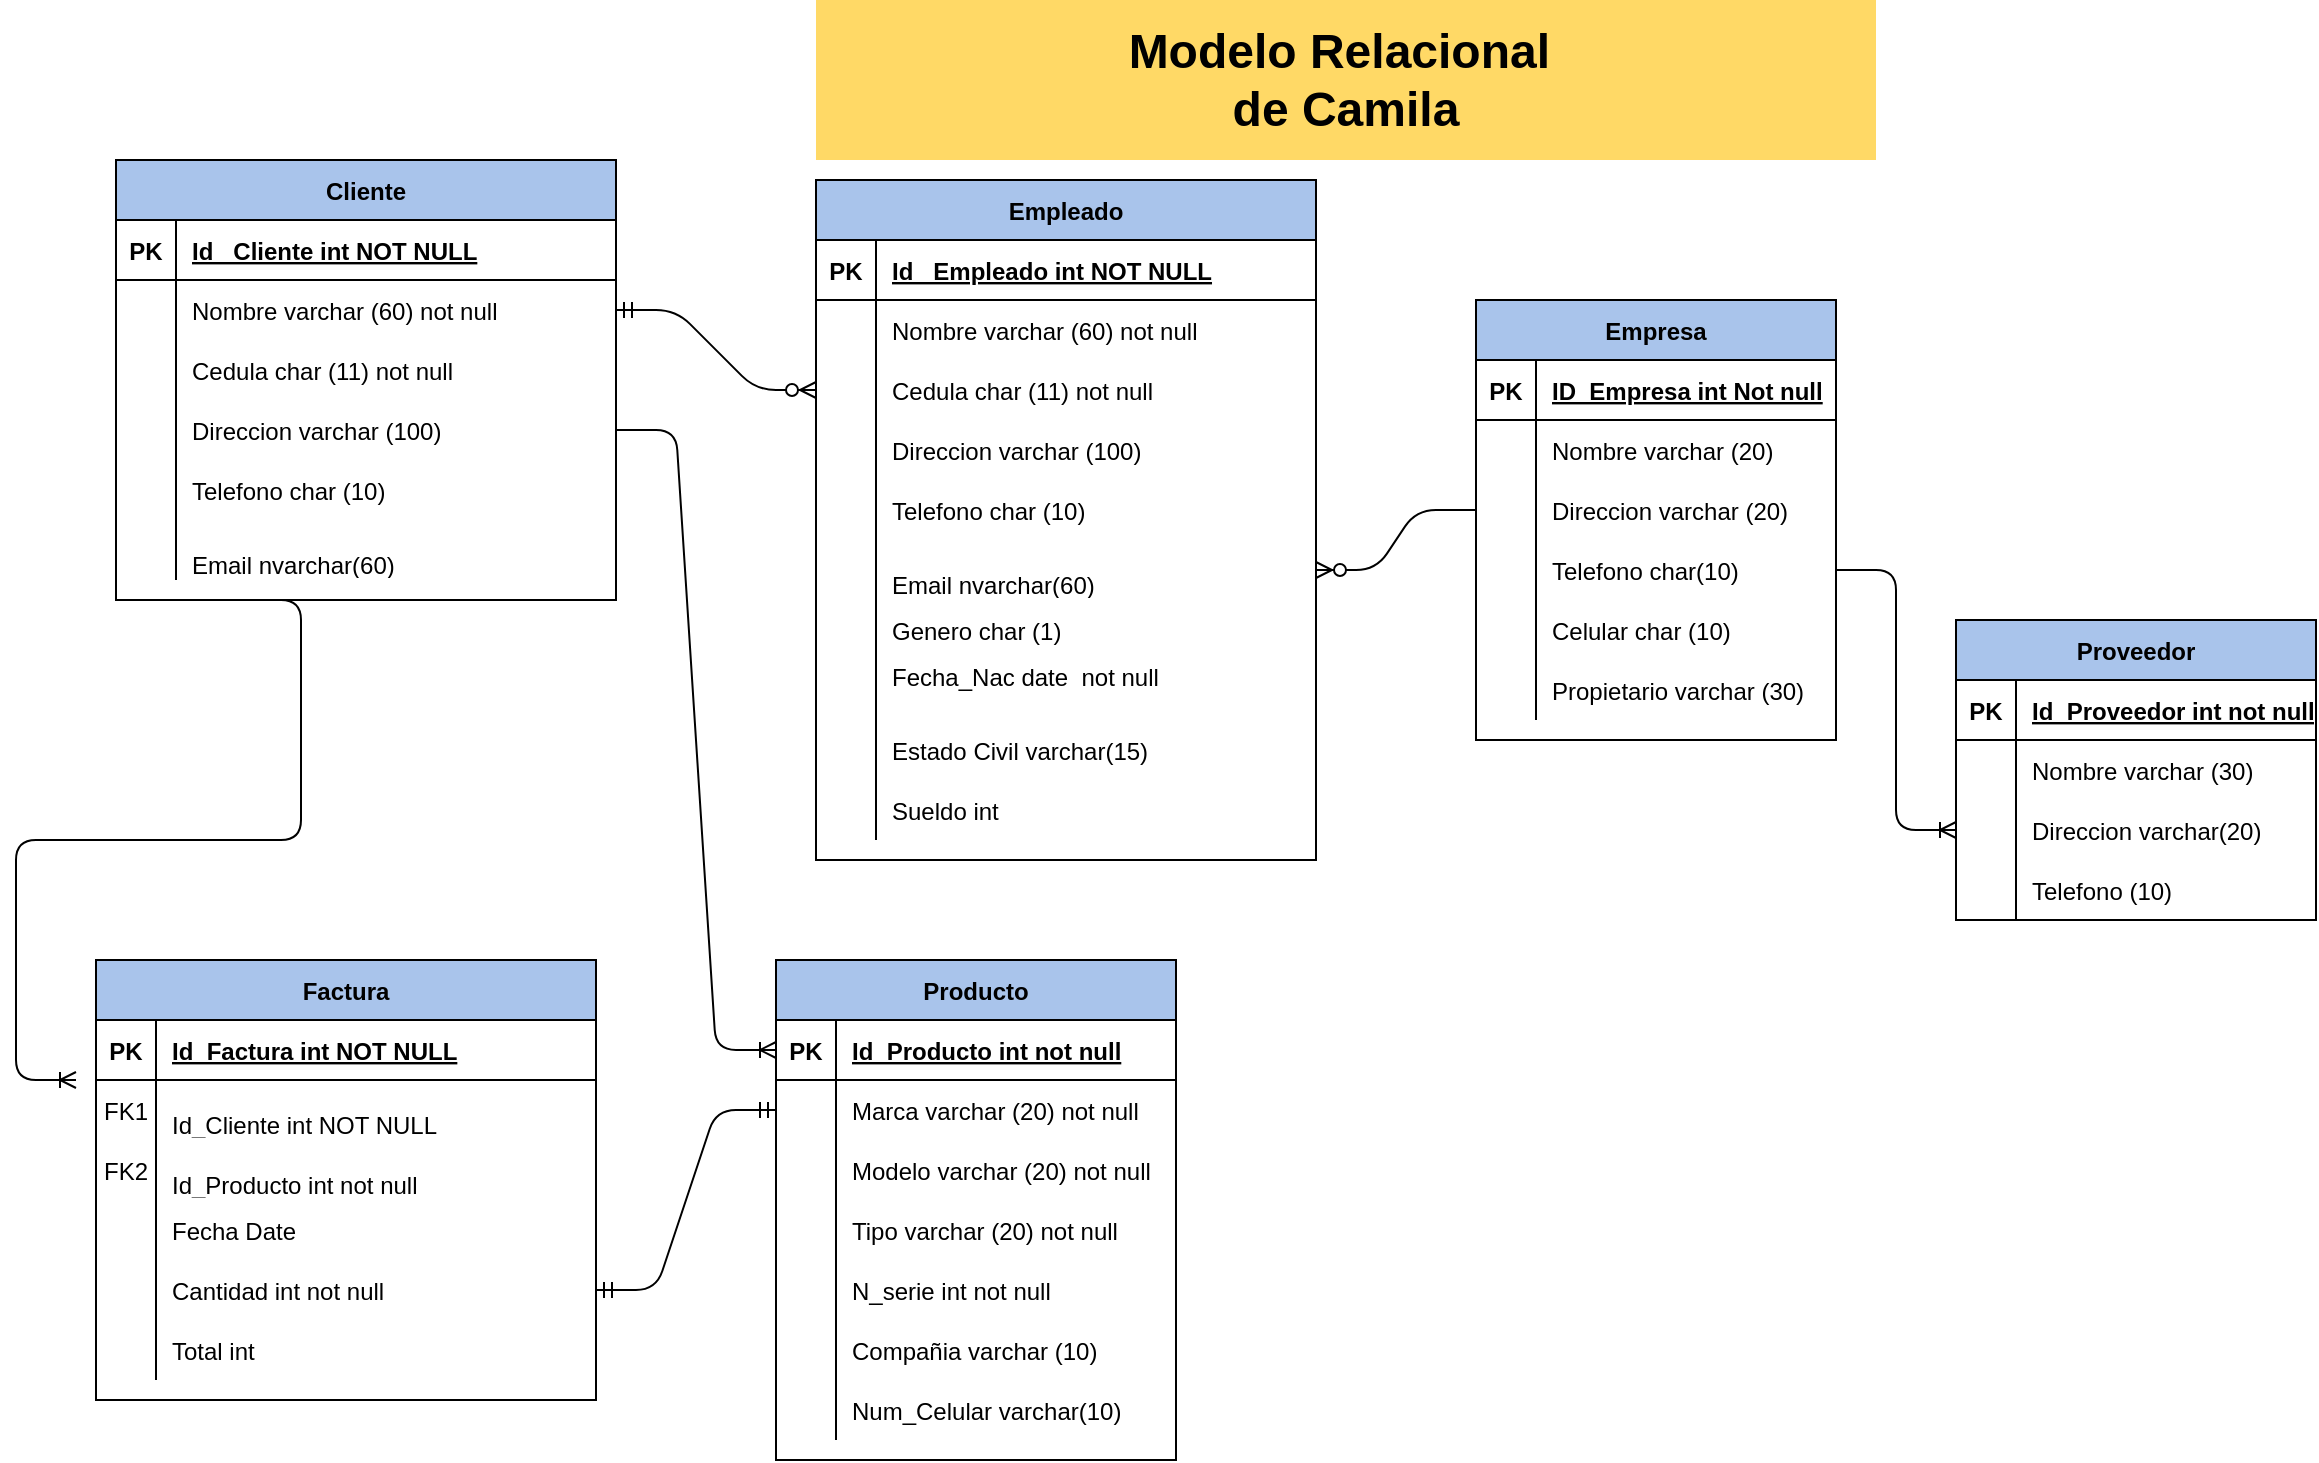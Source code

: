 <mxfile version="13.10.4" type="device"><diagram id="R2lEEEUBdFMjLlhIrx00" name="Page-1"><mxGraphModel dx="1488" dy="989" grid="1" gridSize="10" guides="1" tooltips="1" connect="1" arrows="1" fold="1" page="1" pageScale="1" pageWidth="850" pageHeight="1100" math="0" shadow="0" extFonts="Permanent Marker^https://fonts.googleapis.com/css?family=Permanent+Marker"><root><mxCell id="0"/><mxCell id="1" parent="0"/><mxCell id="C-vyLk0tnHw3VtMMgP7b-2" value="Factura" style="shape=table;startSize=30;container=1;collapsible=1;childLayout=tableLayout;fixedRows=1;rowLines=0;fontStyle=1;align=center;resizeLast=1;fillColor=#A9C4EB;" parent="1" vertex="1"><mxGeometry x="60" y="500" width="250" height="220" as="geometry"/></mxCell><mxCell id="C-vyLk0tnHw3VtMMgP7b-3" value="" style="shape=partialRectangle;collapsible=0;dropTarget=0;pointerEvents=0;fillColor=none;points=[[0,0.5],[1,0.5]];portConstraint=eastwest;top=0;left=0;right=0;bottom=1;" parent="C-vyLk0tnHw3VtMMgP7b-2" vertex="1"><mxGeometry y="30" width="250" height="30" as="geometry"/></mxCell><mxCell id="C-vyLk0tnHw3VtMMgP7b-4" value="PK" style="shape=partialRectangle;overflow=hidden;connectable=0;fillColor=none;top=0;left=0;bottom=0;right=0;fontStyle=1;" parent="C-vyLk0tnHw3VtMMgP7b-3" vertex="1"><mxGeometry width="30" height="30" as="geometry"/></mxCell><mxCell id="C-vyLk0tnHw3VtMMgP7b-5" value="Id_Factura int NOT NULL " style="shape=partialRectangle;overflow=hidden;connectable=0;fillColor=none;top=0;left=0;bottom=0;right=0;align=left;spacingLeft=6;fontStyle=5;" parent="C-vyLk0tnHw3VtMMgP7b-3" vertex="1"><mxGeometry x="30" width="220" height="30" as="geometry"/></mxCell><mxCell id="C-vyLk0tnHw3VtMMgP7b-6" value="" style="shape=partialRectangle;collapsible=0;dropTarget=0;pointerEvents=0;fillColor=none;points=[[0,0.5],[1,0.5]];portConstraint=eastwest;top=0;left=0;right=0;bottom=0;" parent="C-vyLk0tnHw3VtMMgP7b-2" vertex="1"><mxGeometry y="60" width="250" height="30" as="geometry"/></mxCell><mxCell id="C-vyLk0tnHw3VtMMgP7b-7" value="FK1" style="shape=partialRectangle;overflow=hidden;connectable=0;fillColor=none;top=0;left=0;bottom=0;right=0;" parent="C-vyLk0tnHw3VtMMgP7b-6" vertex="1"><mxGeometry width="30" height="30" as="geometry"/></mxCell><mxCell id="C-vyLk0tnHw3VtMMgP7b-8" value="&#10;Id_Cliente int NOT NULL" style="shape=partialRectangle;overflow=hidden;connectable=0;fillColor=none;top=0;left=0;bottom=0;right=0;align=left;spacingLeft=6;" parent="C-vyLk0tnHw3VtMMgP7b-6" vertex="1"><mxGeometry x="30" width="220" height="30" as="geometry"/></mxCell><mxCell id="C-vyLk0tnHw3VtMMgP7b-9" value="" style="shape=partialRectangle;collapsible=0;dropTarget=0;pointerEvents=0;fillColor=none;points=[[0,0.5],[1,0.5]];portConstraint=eastwest;top=0;left=0;right=0;bottom=0;" parent="C-vyLk0tnHw3VtMMgP7b-2" vertex="1"><mxGeometry y="90" width="250" height="30" as="geometry"/></mxCell><mxCell id="C-vyLk0tnHw3VtMMgP7b-10" value="FK2" style="shape=partialRectangle;overflow=hidden;connectable=0;fillColor=none;top=0;left=0;bottom=0;right=0;" parent="C-vyLk0tnHw3VtMMgP7b-9" vertex="1"><mxGeometry width="30" height="30" as="geometry"/></mxCell><mxCell id="C-vyLk0tnHw3VtMMgP7b-11" value="&#10;Id_Producto int not null" style="shape=partialRectangle;overflow=hidden;connectable=0;fillColor=none;top=0;left=0;bottom=0;right=0;align=left;spacingLeft=6;" parent="C-vyLk0tnHw3VtMMgP7b-9" vertex="1"><mxGeometry x="30" width="220" height="30" as="geometry"/></mxCell><mxCell id="nkjFJ3KTk8LQEXaQrfKy-87" value="" style="shape=partialRectangle;collapsible=0;dropTarget=0;pointerEvents=0;fillColor=none;top=0;left=0;bottom=0;right=0;points=[[0,0.5],[1,0.5]];portConstraint=eastwest;" vertex="1" parent="C-vyLk0tnHw3VtMMgP7b-2"><mxGeometry y="120" width="250" height="30" as="geometry"/></mxCell><mxCell id="nkjFJ3KTk8LQEXaQrfKy-88" value="" style="shape=partialRectangle;connectable=0;fillColor=none;top=0;left=0;bottom=0;right=0;editable=1;overflow=hidden;" vertex="1" parent="nkjFJ3KTk8LQEXaQrfKy-87"><mxGeometry width="30" height="30" as="geometry"/></mxCell><mxCell id="nkjFJ3KTk8LQEXaQrfKy-89" value="Fecha Date" style="shape=partialRectangle;connectable=0;fillColor=none;top=0;left=0;bottom=0;right=0;align=left;spacingLeft=6;overflow=hidden;" vertex="1" parent="nkjFJ3KTk8LQEXaQrfKy-87"><mxGeometry x="30" width="220" height="30" as="geometry"/></mxCell><mxCell id="nkjFJ3KTk8LQEXaQrfKy-90" value="" style="shape=partialRectangle;collapsible=0;dropTarget=0;pointerEvents=0;fillColor=none;top=0;left=0;bottom=0;right=0;points=[[0,0.5],[1,0.5]];portConstraint=eastwest;" vertex="1" parent="C-vyLk0tnHw3VtMMgP7b-2"><mxGeometry y="150" width="250" height="30" as="geometry"/></mxCell><mxCell id="nkjFJ3KTk8LQEXaQrfKy-91" value="" style="shape=partialRectangle;connectable=0;fillColor=none;top=0;left=0;bottom=0;right=0;editable=1;overflow=hidden;" vertex="1" parent="nkjFJ3KTk8LQEXaQrfKy-90"><mxGeometry width="30" height="30" as="geometry"/></mxCell><mxCell id="nkjFJ3KTk8LQEXaQrfKy-92" value="Cantidad int not null" style="shape=partialRectangle;connectable=0;fillColor=none;top=0;left=0;bottom=0;right=0;align=left;spacingLeft=6;overflow=hidden;" vertex="1" parent="nkjFJ3KTk8LQEXaQrfKy-90"><mxGeometry x="30" width="220" height="30" as="geometry"/></mxCell><mxCell id="nkjFJ3KTk8LQEXaQrfKy-93" value="" style="shape=partialRectangle;collapsible=0;dropTarget=0;pointerEvents=0;fillColor=none;top=0;left=0;bottom=0;right=0;points=[[0,0.5],[1,0.5]];portConstraint=eastwest;" vertex="1" parent="C-vyLk0tnHw3VtMMgP7b-2"><mxGeometry y="180" width="250" height="30" as="geometry"/></mxCell><mxCell id="nkjFJ3KTk8LQEXaQrfKy-94" value="" style="shape=partialRectangle;connectable=0;fillColor=none;top=0;left=0;bottom=0;right=0;editable=1;overflow=hidden;" vertex="1" parent="nkjFJ3KTk8LQEXaQrfKy-93"><mxGeometry width="30" height="30" as="geometry"/></mxCell><mxCell id="nkjFJ3KTk8LQEXaQrfKy-95" value="Total int" style="shape=partialRectangle;connectable=0;fillColor=none;top=0;left=0;bottom=0;right=0;align=left;spacingLeft=6;overflow=hidden;" vertex="1" parent="nkjFJ3KTk8LQEXaQrfKy-93"><mxGeometry x="30" width="220" height="30" as="geometry"/></mxCell><mxCell id="C-vyLk0tnHw3VtMMgP7b-23" value="Cliente" style="shape=table;startSize=30;container=1;collapsible=1;childLayout=tableLayout;fixedRows=1;rowLines=0;fontStyle=1;align=center;resizeLast=1;fillColor=#A9C4EB;" parent="1" vertex="1"><mxGeometry x="70" y="100" width="250" height="220" as="geometry"><mxRectangle x="120" y="120" width="70" height="30" as="alternateBounds"/></mxGeometry></mxCell><mxCell id="C-vyLk0tnHw3VtMMgP7b-24" value="" style="shape=partialRectangle;collapsible=0;dropTarget=0;pointerEvents=0;fillColor=none;points=[[0,0.5],[1,0.5]];portConstraint=eastwest;top=0;left=0;right=0;bottom=1;" parent="C-vyLk0tnHw3VtMMgP7b-23" vertex="1"><mxGeometry y="30" width="250" height="30" as="geometry"/></mxCell><mxCell id="C-vyLk0tnHw3VtMMgP7b-25" value="PK" style="shape=partialRectangle;overflow=hidden;connectable=0;fillColor=none;top=0;left=0;bottom=0;right=0;fontStyle=1;" parent="C-vyLk0tnHw3VtMMgP7b-24" vertex="1"><mxGeometry width="30" height="30" as="geometry"/></mxCell><mxCell id="C-vyLk0tnHw3VtMMgP7b-26" value="Id_ Cliente int NOT NULL " style="shape=partialRectangle;overflow=hidden;connectable=0;fillColor=none;top=0;left=0;bottom=0;right=0;align=left;spacingLeft=6;fontStyle=5;" parent="C-vyLk0tnHw3VtMMgP7b-24" vertex="1"><mxGeometry x="30" width="220" height="30" as="geometry"/></mxCell><mxCell id="nkjFJ3KTk8LQEXaQrfKy-2" value="" style="shape=partialRectangle;collapsible=0;dropTarget=0;pointerEvents=0;fillColor=none;top=0;left=0;bottom=0;right=0;points=[[0,0.5],[1,0.5]];portConstraint=eastwest;" vertex="1" parent="C-vyLk0tnHw3VtMMgP7b-23"><mxGeometry y="60" width="250" height="30" as="geometry"/></mxCell><mxCell id="nkjFJ3KTk8LQEXaQrfKy-3" value="" style="shape=partialRectangle;connectable=0;fillColor=none;top=0;left=0;bottom=0;right=0;editable=1;overflow=hidden;" vertex="1" parent="nkjFJ3KTk8LQEXaQrfKy-2"><mxGeometry width="30" height="30" as="geometry"/></mxCell><mxCell id="nkjFJ3KTk8LQEXaQrfKy-4" value="Nombre varchar (60) not null" style="shape=partialRectangle;connectable=0;fillColor=none;top=0;left=0;bottom=0;right=0;align=left;spacingLeft=6;overflow=hidden;" vertex="1" parent="nkjFJ3KTk8LQEXaQrfKy-2"><mxGeometry x="30" width="220" height="30" as="geometry"/></mxCell><mxCell id="nkjFJ3KTk8LQEXaQrfKy-5" value="" style="shape=partialRectangle;collapsible=0;dropTarget=0;pointerEvents=0;fillColor=none;top=0;left=0;bottom=0;right=0;points=[[0,0.5],[1,0.5]];portConstraint=eastwest;" vertex="1" parent="C-vyLk0tnHw3VtMMgP7b-23"><mxGeometry y="90" width="250" height="30" as="geometry"/></mxCell><mxCell id="nkjFJ3KTk8LQEXaQrfKy-6" value="" style="shape=partialRectangle;connectable=0;fillColor=none;top=0;left=0;bottom=0;right=0;editable=1;overflow=hidden;" vertex="1" parent="nkjFJ3KTk8LQEXaQrfKy-5"><mxGeometry width="30" height="30" as="geometry"/></mxCell><mxCell id="nkjFJ3KTk8LQEXaQrfKy-7" value="Cedula char (11) not null" style="shape=partialRectangle;connectable=0;fillColor=none;top=0;left=0;bottom=0;right=0;align=left;spacingLeft=6;overflow=hidden;" vertex="1" parent="nkjFJ3KTk8LQEXaQrfKy-5"><mxGeometry x="30" width="220" height="30" as="geometry"/></mxCell><mxCell id="nkjFJ3KTk8LQEXaQrfKy-8" value="" style="shape=partialRectangle;collapsible=0;dropTarget=0;pointerEvents=0;fillColor=none;top=0;left=0;bottom=0;right=0;points=[[0,0.5],[1,0.5]];portConstraint=eastwest;" vertex="1" parent="C-vyLk0tnHw3VtMMgP7b-23"><mxGeometry y="120" width="250" height="30" as="geometry"/></mxCell><mxCell id="nkjFJ3KTk8LQEXaQrfKy-9" value="" style="shape=partialRectangle;connectable=0;fillColor=none;top=0;left=0;bottom=0;right=0;editable=1;overflow=hidden;" vertex="1" parent="nkjFJ3KTk8LQEXaQrfKy-8"><mxGeometry width="30" height="30" as="geometry"/></mxCell><mxCell id="nkjFJ3KTk8LQEXaQrfKy-10" value="Direccion varchar (100)" style="shape=partialRectangle;connectable=0;fillColor=none;top=0;left=0;bottom=0;right=0;align=left;spacingLeft=6;overflow=hidden;" vertex="1" parent="nkjFJ3KTk8LQEXaQrfKy-8"><mxGeometry x="30" width="220" height="30" as="geometry"/></mxCell><mxCell id="nkjFJ3KTk8LQEXaQrfKy-11" value="" style="shape=partialRectangle;collapsible=0;dropTarget=0;pointerEvents=0;fillColor=none;top=0;left=0;bottom=0;right=0;points=[[0,0.5],[1,0.5]];portConstraint=eastwest;" vertex="1" parent="C-vyLk0tnHw3VtMMgP7b-23"><mxGeometry y="150" width="250" height="30" as="geometry"/></mxCell><mxCell id="nkjFJ3KTk8LQEXaQrfKy-12" value="" style="shape=partialRectangle;connectable=0;fillColor=none;top=0;left=0;bottom=0;right=0;editable=1;overflow=hidden;" vertex="1" parent="nkjFJ3KTk8LQEXaQrfKy-11"><mxGeometry width="30" height="30" as="geometry"/></mxCell><mxCell id="nkjFJ3KTk8LQEXaQrfKy-13" value="Telefono char (10)" style="shape=partialRectangle;connectable=0;fillColor=none;top=0;left=0;bottom=0;right=0;align=left;spacingLeft=6;overflow=hidden;" vertex="1" parent="nkjFJ3KTk8LQEXaQrfKy-11"><mxGeometry x="30" width="220" height="30" as="geometry"/></mxCell><mxCell id="C-vyLk0tnHw3VtMMgP7b-27" value="" style="shape=partialRectangle;collapsible=0;dropTarget=0;pointerEvents=0;fillColor=none;points=[[0,0.5],[1,0.5]];portConstraint=eastwest;top=0;left=0;right=0;bottom=0;" parent="C-vyLk0tnHw3VtMMgP7b-23" vertex="1"><mxGeometry y="180" width="250" height="30" as="geometry"/></mxCell><mxCell id="C-vyLk0tnHw3VtMMgP7b-28" value="" style="shape=partialRectangle;overflow=hidden;connectable=0;fillColor=none;top=0;left=0;bottom=0;right=0;" parent="C-vyLk0tnHw3VtMMgP7b-27" vertex="1"><mxGeometry width="30" height="30" as="geometry"/></mxCell><mxCell id="C-vyLk0tnHw3VtMMgP7b-29" value="&#10;Email nvarchar(60)" style="shape=partialRectangle;overflow=hidden;connectable=0;fillColor=none;top=0;left=0;bottom=0;right=0;align=left;spacingLeft=6;" parent="C-vyLk0tnHw3VtMMgP7b-27" vertex="1"><mxGeometry x="30" width="220" height="30" as="geometry"/></mxCell><mxCell id="nkjFJ3KTk8LQEXaQrfKy-14" value="Empleado" style="shape=table;startSize=30;container=1;collapsible=1;childLayout=tableLayout;fixedRows=1;rowLines=0;fontStyle=1;align=center;resizeLast=1;fillColor=#A9C4EB;" vertex="1" parent="1"><mxGeometry x="420" y="110" width="250" height="340" as="geometry"><mxRectangle x="120" y="120" width="70" height="30" as="alternateBounds"/></mxGeometry></mxCell><mxCell id="nkjFJ3KTk8LQEXaQrfKy-15" value="" style="shape=partialRectangle;collapsible=0;dropTarget=0;pointerEvents=0;fillColor=none;points=[[0,0.5],[1,0.5]];portConstraint=eastwest;top=0;left=0;right=0;bottom=1;" vertex="1" parent="nkjFJ3KTk8LQEXaQrfKy-14"><mxGeometry y="30" width="250" height="30" as="geometry"/></mxCell><mxCell id="nkjFJ3KTk8LQEXaQrfKy-16" value="PK" style="shape=partialRectangle;overflow=hidden;connectable=0;fillColor=none;top=0;left=0;bottom=0;right=0;fontStyle=1;" vertex="1" parent="nkjFJ3KTk8LQEXaQrfKy-15"><mxGeometry width="30" height="30" as="geometry"/></mxCell><mxCell id="nkjFJ3KTk8LQEXaQrfKy-17" value="Id_ Empleado int NOT NULL " style="shape=partialRectangle;overflow=hidden;connectable=0;fillColor=none;top=0;left=0;bottom=0;right=0;align=left;spacingLeft=6;fontStyle=5;" vertex="1" parent="nkjFJ3KTk8LQEXaQrfKy-15"><mxGeometry x="30" width="220" height="30" as="geometry"/></mxCell><mxCell id="nkjFJ3KTk8LQEXaQrfKy-18" value="" style="shape=partialRectangle;collapsible=0;dropTarget=0;pointerEvents=0;fillColor=none;top=0;left=0;bottom=0;right=0;points=[[0,0.5],[1,0.5]];portConstraint=eastwest;" vertex="1" parent="nkjFJ3KTk8LQEXaQrfKy-14"><mxGeometry y="60" width="250" height="30" as="geometry"/></mxCell><mxCell id="nkjFJ3KTk8LQEXaQrfKy-19" value="" style="shape=partialRectangle;connectable=0;fillColor=none;top=0;left=0;bottom=0;right=0;editable=1;overflow=hidden;" vertex="1" parent="nkjFJ3KTk8LQEXaQrfKy-18"><mxGeometry width="30" height="30" as="geometry"/></mxCell><mxCell id="nkjFJ3KTk8LQEXaQrfKy-20" value="Nombre varchar (60) not null" style="shape=partialRectangle;connectable=0;fillColor=none;top=0;left=0;bottom=0;right=0;align=left;spacingLeft=6;overflow=hidden;" vertex="1" parent="nkjFJ3KTk8LQEXaQrfKy-18"><mxGeometry x="30" width="220" height="30" as="geometry"/></mxCell><mxCell id="nkjFJ3KTk8LQEXaQrfKy-21" value="" style="shape=partialRectangle;collapsible=0;dropTarget=0;pointerEvents=0;fillColor=none;top=0;left=0;bottom=0;right=0;points=[[0,0.5],[1,0.5]];portConstraint=eastwest;" vertex="1" parent="nkjFJ3KTk8LQEXaQrfKy-14"><mxGeometry y="90" width="250" height="30" as="geometry"/></mxCell><mxCell id="nkjFJ3KTk8LQEXaQrfKy-22" value="" style="shape=partialRectangle;connectable=0;fillColor=none;top=0;left=0;bottom=0;right=0;editable=1;overflow=hidden;" vertex="1" parent="nkjFJ3KTk8LQEXaQrfKy-21"><mxGeometry width="30" height="30" as="geometry"/></mxCell><mxCell id="nkjFJ3KTk8LQEXaQrfKy-23" value="Cedula char (11) not null" style="shape=partialRectangle;connectable=0;fillColor=none;top=0;left=0;bottom=0;right=0;align=left;spacingLeft=6;overflow=hidden;" vertex="1" parent="nkjFJ3KTk8LQEXaQrfKy-21"><mxGeometry x="30" width="220" height="30" as="geometry"/></mxCell><mxCell id="nkjFJ3KTk8LQEXaQrfKy-24" value="" style="shape=partialRectangle;collapsible=0;dropTarget=0;pointerEvents=0;fillColor=none;top=0;left=0;bottom=0;right=0;points=[[0,0.5],[1,0.5]];portConstraint=eastwest;" vertex="1" parent="nkjFJ3KTk8LQEXaQrfKy-14"><mxGeometry y="120" width="250" height="30" as="geometry"/></mxCell><mxCell id="nkjFJ3KTk8LQEXaQrfKy-25" value="" style="shape=partialRectangle;connectable=0;fillColor=none;top=0;left=0;bottom=0;right=0;editable=1;overflow=hidden;" vertex="1" parent="nkjFJ3KTk8LQEXaQrfKy-24"><mxGeometry width="30" height="30" as="geometry"/></mxCell><mxCell id="nkjFJ3KTk8LQEXaQrfKy-26" value="Direccion varchar (100)" style="shape=partialRectangle;connectable=0;fillColor=none;top=0;left=0;bottom=0;right=0;align=left;spacingLeft=6;overflow=hidden;" vertex="1" parent="nkjFJ3KTk8LQEXaQrfKy-24"><mxGeometry x="30" width="220" height="30" as="geometry"/></mxCell><mxCell id="nkjFJ3KTk8LQEXaQrfKy-27" value="" style="shape=partialRectangle;collapsible=0;dropTarget=0;pointerEvents=0;fillColor=none;top=0;left=0;bottom=0;right=0;points=[[0,0.5],[1,0.5]];portConstraint=eastwest;" vertex="1" parent="nkjFJ3KTk8LQEXaQrfKy-14"><mxGeometry y="150" width="250" height="30" as="geometry"/></mxCell><mxCell id="nkjFJ3KTk8LQEXaQrfKy-28" value="" style="shape=partialRectangle;connectable=0;fillColor=none;top=0;left=0;bottom=0;right=0;editable=1;overflow=hidden;" vertex="1" parent="nkjFJ3KTk8LQEXaQrfKy-27"><mxGeometry width="30" height="30" as="geometry"/></mxCell><mxCell id="nkjFJ3KTk8LQEXaQrfKy-29" value="Telefono char (10)" style="shape=partialRectangle;connectable=0;fillColor=none;top=0;left=0;bottom=0;right=0;align=left;spacingLeft=6;overflow=hidden;" vertex="1" parent="nkjFJ3KTk8LQEXaQrfKy-27"><mxGeometry x="30" width="220" height="30" as="geometry"/></mxCell><mxCell id="nkjFJ3KTk8LQEXaQrfKy-30" value="" style="shape=partialRectangle;collapsible=0;dropTarget=0;pointerEvents=0;fillColor=none;points=[[0,0.5],[1,0.5]];portConstraint=eastwest;top=0;left=0;right=0;bottom=0;" vertex="1" parent="nkjFJ3KTk8LQEXaQrfKy-14"><mxGeometry y="180" width="250" height="30" as="geometry"/></mxCell><mxCell id="nkjFJ3KTk8LQEXaQrfKy-31" value="" style="shape=partialRectangle;overflow=hidden;connectable=0;fillColor=none;top=0;left=0;bottom=0;right=0;" vertex="1" parent="nkjFJ3KTk8LQEXaQrfKy-30"><mxGeometry width="30" height="30" as="geometry"/></mxCell><mxCell id="nkjFJ3KTk8LQEXaQrfKy-32" value="&#10;Email nvarchar(60)" style="shape=partialRectangle;overflow=hidden;connectable=0;fillColor=none;top=0;left=0;bottom=0;right=0;align=left;spacingLeft=6;" vertex="1" parent="nkjFJ3KTk8LQEXaQrfKy-30"><mxGeometry x="30" width="220" height="30" as="geometry"/></mxCell><mxCell id="nkjFJ3KTk8LQEXaQrfKy-33" value="" style="shape=partialRectangle;collapsible=0;dropTarget=0;pointerEvents=0;fillColor=none;top=0;left=0;bottom=0;right=0;points=[[0,0.5],[1,0.5]];portConstraint=eastwest;" vertex="1" parent="nkjFJ3KTk8LQEXaQrfKy-14"><mxGeometry y="210" width="250" height="30" as="geometry"/></mxCell><mxCell id="nkjFJ3KTk8LQEXaQrfKy-34" value="" style="shape=partialRectangle;connectable=0;fillColor=none;top=0;left=0;bottom=0;right=0;editable=1;overflow=hidden;" vertex="1" parent="nkjFJ3KTk8LQEXaQrfKy-33"><mxGeometry width="30" height="30" as="geometry"/></mxCell><mxCell id="nkjFJ3KTk8LQEXaQrfKy-35" value="Genero char (1)" style="shape=partialRectangle;connectable=0;fillColor=none;top=0;left=0;bottom=0;right=0;align=left;spacingLeft=6;overflow=hidden;" vertex="1" parent="nkjFJ3KTk8LQEXaQrfKy-33"><mxGeometry x="30" width="220" height="30" as="geometry"/></mxCell><mxCell id="nkjFJ3KTk8LQEXaQrfKy-36" value="" style="shape=partialRectangle;collapsible=0;dropTarget=0;pointerEvents=0;fillColor=none;top=0;left=0;bottom=0;right=0;points=[[0,0.5],[1,0.5]];portConstraint=eastwest;" vertex="1" parent="nkjFJ3KTk8LQEXaQrfKy-14"><mxGeometry y="240" width="250" height="30" as="geometry"/></mxCell><mxCell id="nkjFJ3KTk8LQEXaQrfKy-37" value="" style="shape=partialRectangle;connectable=0;fillColor=none;top=0;left=0;bottom=0;right=0;editable=1;overflow=hidden;" vertex="1" parent="nkjFJ3KTk8LQEXaQrfKy-36"><mxGeometry width="30" height="30" as="geometry"/></mxCell><mxCell id="nkjFJ3KTk8LQEXaQrfKy-38" value="Fecha_Nac date  not null&#10;" style="shape=partialRectangle;connectable=0;fillColor=none;top=0;left=0;bottom=0;right=0;align=left;spacingLeft=6;overflow=hidden;" vertex="1" parent="nkjFJ3KTk8LQEXaQrfKy-36"><mxGeometry x="30" width="220" height="30" as="geometry"/></mxCell><mxCell id="nkjFJ3KTk8LQEXaQrfKy-39" value="" style="shape=partialRectangle;collapsible=0;dropTarget=0;pointerEvents=0;fillColor=none;top=0;left=0;bottom=0;right=0;points=[[0,0.5],[1,0.5]];portConstraint=eastwest;" vertex="1" parent="nkjFJ3KTk8LQEXaQrfKy-14"><mxGeometry y="270" width="250" height="30" as="geometry"/></mxCell><mxCell id="nkjFJ3KTk8LQEXaQrfKy-40" value="" style="shape=partialRectangle;connectable=0;fillColor=none;top=0;left=0;bottom=0;right=0;editable=1;overflow=hidden;" vertex="1" parent="nkjFJ3KTk8LQEXaQrfKy-39"><mxGeometry width="30" height="30" as="geometry"/></mxCell><mxCell id="nkjFJ3KTk8LQEXaQrfKy-41" value="Estado Civil varchar(15)" style="shape=partialRectangle;connectable=0;fillColor=none;top=0;left=0;bottom=0;right=0;align=left;spacingLeft=6;overflow=hidden;" vertex="1" parent="nkjFJ3KTk8LQEXaQrfKy-39"><mxGeometry x="30" width="220" height="30" as="geometry"/></mxCell><mxCell id="nkjFJ3KTk8LQEXaQrfKy-42" value="" style="shape=partialRectangle;collapsible=0;dropTarget=0;pointerEvents=0;fillColor=none;top=0;left=0;bottom=0;right=0;points=[[0,0.5],[1,0.5]];portConstraint=eastwest;" vertex="1" parent="nkjFJ3KTk8LQEXaQrfKy-14"><mxGeometry y="300" width="250" height="30" as="geometry"/></mxCell><mxCell id="nkjFJ3KTk8LQEXaQrfKy-43" value="" style="shape=partialRectangle;connectable=0;fillColor=none;top=0;left=0;bottom=0;right=0;editable=1;overflow=hidden;" vertex="1" parent="nkjFJ3KTk8LQEXaQrfKy-42"><mxGeometry width="30" height="30" as="geometry"/></mxCell><mxCell id="nkjFJ3KTk8LQEXaQrfKy-44" value="Sueldo int" style="shape=partialRectangle;connectable=0;fillColor=none;top=0;left=0;bottom=0;right=0;align=left;spacingLeft=6;overflow=hidden;" vertex="1" parent="nkjFJ3KTk8LQEXaQrfKy-42"><mxGeometry x="30" width="220" height="30" as="geometry"/></mxCell><mxCell id="nkjFJ3KTk8LQEXaQrfKy-48" value="Empresa" style="shape=table;startSize=30;container=1;collapsible=1;childLayout=tableLayout;fixedRows=1;rowLines=0;fontStyle=1;align=center;resizeLast=1;fillColor=#A9C4EB;" vertex="1" parent="1"><mxGeometry x="750" y="170" width="180" height="220" as="geometry"/></mxCell><mxCell id="nkjFJ3KTk8LQEXaQrfKy-49" value="" style="shape=partialRectangle;collapsible=0;dropTarget=0;pointerEvents=0;fillColor=none;top=0;left=0;bottom=1;right=0;points=[[0,0.5],[1,0.5]];portConstraint=eastwest;" vertex="1" parent="nkjFJ3KTk8LQEXaQrfKy-48"><mxGeometry y="30" width="180" height="30" as="geometry"/></mxCell><mxCell id="nkjFJ3KTk8LQEXaQrfKy-50" value="PK" style="shape=partialRectangle;connectable=0;fillColor=none;top=0;left=0;bottom=0;right=0;fontStyle=1;overflow=hidden;" vertex="1" parent="nkjFJ3KTk8LQEXaQrfKy-49"><mxGeometry width="30" height="30" as="geometry"/></mxCell><mxCell id="nkjFJ3KTk8LQEXaQrfKy-51" value="ID_Empresa int Not null" style="shape=partialRectangle;connectable=0;fillColor=none;top=0;left=0;bottom=0;right=0;align=left;spacingLeft=6;fontStyle=5;overflow=hidden;" vertex="1" parent="nkjFJ3KTk8LQEXaQrfKy-49"><mxGeometry x="30" width="150" height="30" as="geometry"/></mxCell><mxCell id="nkjFJ3KTk8LQEXaQrfKy-52" value="" style="shape=partialRectangle;collapsible=0;dropTarget=0;pointerEvents=0;fillColor=none;top=0;left=0;bottom=0;right=0;points=[[0,0.5],[1,0.5]];portConstraint=eastwest;" vertex="1" parent="nkjFJ3KTk8LQEXaQrfKy-48"><mxGeometry y="60" width="180" height="30" as="geometry"/></mxCell><mxCell id="nkjFJ3KTk8LQEXaQrfKy-53" value="" style="shape=partialRectangle;connectable=0;fillColor=none;top=0;left=0;bottom=0;right=0;editable=1;overflow=hidden;" vertex="1" parent="nkjFJ3KTk8LQEXaQrfKy-52"><mxGeometry width="30" height="30" as="geometry"/></mxCell><mxCell id="nkjFJ3KTk8LQEXaQrfKy-54" value="Nombre varchar (20)" style="shape=partialRectangle;connectable=0;fillColor=none;top=0;left=0;bottom=0;right=0;align=left;spacingLeft=6;overflow=hidden;" vertex="1" parent="nkjFJ3KTk8LQEXaQrfKy-52"><mxGeometry x="30" width="150" height="30" as="geometry"/></mxCell><mxCell id="nkjFJ3KTk8LQEXaQrfKy-55" value="" style="shape=partialRectangle;collapsible=0;dropTarget=0;pointerEvents=0;fillColor=none;top=0;left=0;bottom=0;right=0;points=[[0,0.5],[1,0.5]];portConstraint=eastwest;" vertex="1" parent="nkjFJ3KTk8LQEXaQrfKy-48"><mxGeometry y="90" width="180" height="30" as="geometry"/></mxCell><mxCell id="nkjFJ3KTk8LQEXaQrfKy-56" value="" style="shape=partialRectangle;connectable=0;fillColor=none;top=0;left=0;bottom=0;right=0;editable=1;overflow=hidden;" vertex="1" parent="nkjFJ3KTk8LQEXaQrfKy-55"><mxGeometry width="30" height="30" as="geometry"/></mxCell><mxCell id="nkjFJ3KTk8LQEXaQrfKy-57" value="Direccion varchar (20)" style="shape=partialRectangle;connectable=0;fillColor=none;top=0;left=0;bottom=0;right=0;align=left;spacingLeft=6;overflow=hidden;" vertex="1" parent="nkjFJ3KTk8LQEXaQrfKy-55"><mxGeometry x="30" width="150" height="30" as="geometry"/></mxCell><mxCell id="nkjFJ3KTk8LQEXaQrfKy-58" value="" style="shape=partialRectangle;collapsible=0;dropTarget=0;pointerEvents=0;fillColor=none;top=0;left=0;bottom=0;right=0;points=[[0,0.5],[1,0.5]];portConstraint=eastwest;" vertex="1" parent="nkjFJ3KTk8LQEXaQrfKy-48"><mxGeometry y="120" width="180" height="30" as="geometry"/></mxCell><mxCell id="nkjFJ3KTk8LQEXaQrfKy-59" value="" style="shape=partialRectangle;connectable=0;fillColor=none;top=0;left=0;bottom=0;right=0;editable=1;overflow=hidden;" vertex="1" parent="nkjFJ3KTk8LQEXaQrfKy-58"><mxGeometry width="30" height="30" as="geometry"/></mxCell><mxCell id="nkjFJ3KTk8LQEXaQrfKy-60" value="Telefono char(10)" style="shape=partialRectangle;connectable=0;fillColor=none;top=0;left=0;bottom=0;right=0;align=left;spacingLeft=6;overflow=hidden;" vertex="1" parent="nkjFJ3KTk8LQEXaQrfKy-58"><mxGeometry x="30" width="150" height="30" as="geometry"/></mxCell><mxCell id="nkjFJ3KTk8LQEXaQrfKy-61" value="" style="shape=partialRectangle;collapsible=0;dropTarget=0;pointerEvents=0;fillColor=none;top=0;left=0;bottom=0;right=0;points=[[0,0.5],[1,0.5]];portConstraint=eastwest;" vertex="1" parent="nkjFJ3KTk8LQEXaQrfKy-48"><mxGeometry y="150" width="180" height="30" as="geometry"/></mxCell><mxCell id="nkjFJ3KTk8LQEXaQrfKy-62" value="" style="shape=partialRectangle;connectable=0;fillColor=none;top=0;left=0;bottom=0;right=0;editable=1;overflow=hidden;" vertex="1" parent="nkjFJ3KTk8LQEXaQrfKy-61"><mxGeometry width="30" height="30" as="geometry"/></mxCell><mxCell id="nkjFJ3KTk8LQEXaQrfKy-63" value="Celular char (10)" style="shape=partialRectangle;connectable=0;fillColor=none;top=0;left=0;bottom=0;right=0;align=left;spacingLeft=6;overflow=hidden;" vertex="1" parent="nkjFJ3KTk8LQEXaQrfKy-61"><mxGeometry x="30" width="150" height="30" as="geometry"/></mxCell><mxCell id="nkjFJ3KTk8LQEXaQrfKy-64" value="" style="shape=partialRectangle;collapsible=0;dropTarget=0;pointerEvents=0;fillColor=none;top=0;left=0;bottom=0;right=0;points=[[0,0.5],[1,0.5]];portConstraint=eastwest;" vertex="1" parent="nkjFJ3KTk8LQEXaQrfKy-48"><mxGeometry y="180" width="180" height="30" as="geometry"/></mxCell><mxCell id="nkjFJ3KTk8LQEXaQrfKy-65" value="" style="shape=partialRectangle;connectable=0;fillColor=none;top=0;left=0;bottom=0;right=0;editable=1;overflow=hidden;" vertex="1" parent="nkjFJ3KTk8LQEXaQrfKy-64"><mxGeometry width="30" height="30" as="geometry"/></mxCell><mxCell id="nkjFJ3KTk8LQEXaQrfKy-66" value="Propietario varchar (30)" style="shape=partialRectangle;connectable=0;fillColor=none;top=0;left=0;bottom=0;right=0;align=left;spacingLeft=6;overflow=hidden;" vertex="1" parent="nkjFJ3KTk8LQEXaQrfKy-64"><mxGeometry x="30" width="150" height="30" as="geometry"/></mxCell><mxCell id="nkjFJ3KTk8LQEXaQrfKy-68" value="Proveedor" style="shape=table;startSize=30;container=1;collapsible=1;childLayout=tableLayout;fixedRows=1;rowLines=0;fontStyle=1;align=center;resizeLast=1;fillColor=#A9C4EB;" vertex="1" parent="1"><mxGeometry x="990" y="330" width="180" height="150" as="geometry"/></mxCell><mxCell id="nkjFJ3KTk8LQEXaQrfKy-69" value="" style="shape=partialRectangle;collapsible=0;dropTarget=0;pointerEvents=0;fillColor=none;top=0;left=0;bottom=1;right=0;points=[[0,0.5],[1,0.5]];portConstraint=eastwest;" vertex="1" parent="nkjFJ3KTk8LQEXaQrfKy-68"><mxGeometry y="30" width="180" height="30" as="geometry"/></mxCell><mxCell id="nkjFJ3KTk8LQEXaQrfKy-70" value="PK" style="shape=partialRectangle;connectable=0;fillColor=none;top=0;left=0;bottom=0;right=0;fontStyle=1;overflow=hidden;" vertex="1" parent="nkjFJ3KTk8LQEXaQrfKy-69"><mxGeometry width="30" height="30" as="geometry"/></mxCell><mxCell id="nkjFJ3KTk8LQEXaQrfKy-71" value="Id_Proveedor int not null" style="shape=partialRectangle;connectable=0;fillColor=none;top=0;left=0;bottom=0;right=0;align=left;spacingLeft=6;fontStyle=5;overflow=hidden;" vertex="1" parent="nkjFJ3KTk8LQEXaQrfKy-69"><mxGeometry x="30" width="150" height="30" as="geometry"/></mxCell><mxCell id="nkjFJ3KTk8LQEXaQrfKy-72" value="" style="shape=partialRectangle;collapsible=0;dropTarget=0;pointerEvents=0;fillColor=none;top=0;left=0;bottom=0;right=0;points=[[0,0.5],[1,0.5]];portConstraint=eastwest;" vertex="1" parent="nkjFJ3KTk8LQEXaQrfKy-68"><mxGeometry y="60" width="180" height="30" as="geometry"/></mxCell><mxCell id="nkjFJ3KTk8LQEXaQrfKy-73" value="" style="shape=partialRectangle;connectable=0;fillColor=none;top=0;left=0;bottom=0;right=0;editable=1;overflow=hidden;" vertex="1" parent="nkjFJ3KTk8LQEXaQrfKy-72"><mxGeometry width="30" height="30" as="geometry"/></mxCell><mxCell id="nkjFJ3KTk8LQEXaQrfKy-74" value="Nombre varchar (30)" style="shape=partialRectangle;connectable=0;fillColor=none;top=0;left=0;bottom=0;right=0;align=left;spacingLeft=6;overflow=hidden;" vertex="1" parent="nkjFJ3KTk8LQEXaQrfKy-72"><mxGeometry x="30" width="150" height="30" as="geometry"/></mxCell><mxCell id="nkjFJ3KTk8LQEXaQrfKy-75" value="" style="shape=partialRectangle;collapsible=0;dropTarget=0;pointerEvents=0;fillColor=none;top=0;left=0;bottom=0;right=0;points=[[0,0.5],[1,0.5]];portConstraint=eastwest;" vertex="1" parent="nkjFJ3KTk8LQEXaQrfKy-68"><mxGeometry y="90" width="180" height="30" as="geometry"/></mxCell><mxCell id="nkjFJ3KTk8LQEXaQrfKy-76" value="" style="shape=partialRectangle;connectable=0;fillColor=none;top=0;left=0;bottom=0;right=0;editable=1;overflow=hidden;" vertex="1" parent="nkjFJ3KTk8LQEXaQrfKy-75"><mxGeometry width="30" height="30" as="geometry"/></mxCell><mxCell id="nkjFJ3KTk8LQEXaQrfKy-77" value="Direccion varchar(20)" style="shape=partialRectangle;connectable=0;fillColor=none;top=0;left=0;bottom=0;right=0;align=left;spacingLeft=6;overflow=hidden;" vertex="1" parent="nkjFJ3KTk8LQEXaQrfKy-75"><mxGeometry x="30" width="150" height="30" as="geometry"/></mxCell><mxCell id="nkjFJ3KTk8LQEXaQrfKy-78" value="" style="shape=partialRectangle;collapsible=0;dropTarget=0;pointerEvents=0;fillColor=none;top=0;left=0;bottom=0;right=0;points=[[0,0.5],[1,0.5]];portConstraint=eastwest;" vertex="1" parent="nkjFJ3KTk8LQEXaQrfKy-68"><mxGeometry y="120" width="180" height="30" as="geometry"/></mxCell><mxCell id="nkjFJ3KTk8LQEXaQrfKy-79" value="" style="shape=partialRectangle;connectable=0;fillColor=none;top=0;left=0;bottom=0;right=0;editable=1;overflow=hidden;" vertex="1" parent="nkjFJ3KTk8LQEXaQrfKy-78"><mxGeometry width="30" height="30" as="geometry"/></mxCell><mxCell id="nkjFJ3KTk8LQEXaQrfKy-80" value="Telefono (10)" style="shape=partialRectangle;connectable=0;fillColor=none;top=0;left=0;bottom=0;right=0;align=left;spacingLeft=6;overflow=hidden;" vertex="1" parent="nkjFJ3KTk8LQEXaQrfKy-78"><mxGeometry x="30" width="150" height="30" as="geometry"/></mxCell><mxCell id="nkjFJ3KTk8LQEXaQrfKy-84" value="" style="edgeStyle=entityRelationEdgeStyle;fontSize=12;html=1;endArrow=ERoneToMany;exitX=1;exitY=0.5;exitDx=0;exitDy=0;entryX=0;entryY=0.5;entryDx=0;entryDy=0;" edge="1" parent="1" source="nkjFJ3KTk8LQEXaQrfKy-58" target="nkjFJ3KTk8LQEXaQrfKy-75"><mxGeometry width="100" height="100" relative="1" as="geometry"><mxPoint x="370" y="670" as="sourcePoint"/><mxPoint x="620" y="700" as="targetPoint"/></mxGeometry></mxCell><mxCell id="nkjFJ3KTk8LQEXaQrfKy-86" value="" style="edgeStyle=entityRelationEdgeStyle;fontSize=12;html=1;endArrow=ERzeroToMany;endFill=1;entryX=1;entryY=0.5;entryDx=0;entryDy=0;exitX=0;exitY=0.5;exitDx=0;exitDy=0;" edge="1" parent="1" source="nkjFJ3KTk8LQEXaQrfKy-55" target="nkjFJ3KTk8LQEXaQrfKy-30"><mxGeometry width="100" height="100" relative="1" as="geometry"><mxPoint x="310" y="540" as="sourcePoint"/><mxPoint x="200" y="510" as="targetPoint"/></mxGeometry></mxCell><mxCell id="nkjFJ3KTk8LQEXaQrfKy-96" value="" style="edgeStyle=entityRelationEdgeStyle;fontSize=12;html=1;endArrow=ERzeroToMany;startArrow=ERmandOne;exitX=1;exitY=0.5;exitDx=0;exitDy=0;entryX=0;entryY=0.5;entryDx=0;entryDy=0;" edge="1" parent="1" source="nkjFJ3KTk8LQEXaQrfKy-2" target="nkjFJ3KTk8LQEXaQrfKy-21"><mxGeometry width="100" height="100" relative="1" as="geometry"><mxPoint x="370" y="460" as="sourcePoint"/><mxPoint x="350" y="360" as="targetPoint"/></mxGeometry></mxCell><mxCell id="nkjFJ3KTk8LQEXaQrfKy-97" value="Producto" style="shape=table;startSize=30;container=1;collapsible=1;childLayout=tableLayout;fixedRows=1;rowLines=0;fontStyle=1;align=center;resizeLast=1;fillColor=#A9C4EB;" vertex="1" parent="1"><mxGeometry x="400" y="500" width="200" height="250" as="geometry"/></mxCell><mxCell id="nkjFJ3KTk8LQEXaQrfKy-98" value="" style="shape=partialRectangle;collapsible=0;dropTarget=0;pointerEvents=0;fillColor=none;top=0;left=0;bottom=1;right=0;points=[[0,0.5],[1,0.5]];portConstraint=eastwest;" vertex="1" parent="nkjFJ3KTk8LQEXaQrfKy-97"><mxGeometry y="30" width="200" height="30" as="geometry"/></mxCell><mxCell id="nkjFJ3KTk8LQEXaQrfKy-99" value="PK" style="shape=partialRectangle;connectable=0;fillColor=none;top=0;left=0;bottom=0;right=0;fontStyle=1;overflow=hidden;" vertex="1" parent="nkjFJ3KTk8LQEXaQrfKy-98"><mxGeometry width="30" height="30" as="geometry"/></mxCell><mxCell id="nkjFJ3KTk8LQEXaQrfKy-100" value="Id_Producto int not null" style="shape=partialRectangle;connectable=0;fillColor=none;top=0;left=0;bottom=0;right=0;align=left;spacingLeft=6;fontStyle=5;overflow=hidden;" vertex="1" parent="nkjFJ3KTk8LQEXaQrfKy-98"><mxGeometry x="30" width="170" height="30" as="geometry"/></mxCell><mxCell id="nkjFJ3KTk8LQEXaQrfKy-101" value="" style="shape=partialRectangle;collapsible=0;dropTarget=0;pointerEvents=0;fillColor=none;top=0;left=0;bottom=0;right=0;points=[[0,0.5],[1,0.5]];portConstraint=eastwest;" vertex="1" parent="nkjFJ3KTk8LQEXaQrfKy-97"><mxGeometry y="60" width="200" height="30" as="geometry"/></mxCell><mxCell id="nkjFJ3KTk8LQEXaQrfKy-102" value="" style="shape=partialRectangle;connectable=0;fillColor=none;top=0;left=0;bottom=0;right=0;editable=1;overflow=hidden;" vertex="1" parent="nkjFJ3KTk8LQEXaQrfKy-101"><mxGeometry width="30" height="30" as="geometry"/></mxCell><mxCell id="nkjFJ3KTk8LQEXaQrfKy-103" value="Marca varchar (20) not null" style="shape=partialRectangle;connectable=0;fillColor=none;top=0;left=0;bottom=0;right=0;align=left;spacingLeft=6;overflow=hidden;" vertex="1" parent="nkjFJ3KTk8LQEXaQrfKy-101"><mxGeometry x="30" width="170" height="30" as="geometry"/></mxCell><mxCell id="nkjFJ3KTk8LQEXaQrfKy-104" value="" style="shape=partialRectangle;collapsible=0;dropTarget=0;pointerEvents=0;fillColor=none;top=0;left=0;bottom=0;right=0;points=[[0,0.5],[1,0.5]];portConstraint=eastwest;" vertex="1" parent="nkjFJ3KTk8LQEXaQrfKy-97"><mxGeometry y="90" width="200" height="30" as="geometry"/></mxCell><mxCell id="nkjFJ3KTk8LQEXaQrfKy-105" value="" style="shape=partialRectangle;connectable=0;fillColor=none;top=0;left=0;bottom=0;right=0;editable=1;overflow=hidden;" vertex="1" parent="nkjFJ3KTk8LQEXaQrfKy-104"><mxGeometry width="30" height="30" as="geometry"/></mxCell><mxCell id="nkjFJ3KTk8LQEXaQrfKy-106" value="Modelo varchar (20) not null" style="shape=partialRectangle;connectable=0;fillColor=none;top=0;left=0;bottom=0;right=0;align=left;spacingLeft=6;overflow=hidden;" vertex="1" parent="nkjFJ3KTk8LQEXaQrfKy-104"><mxGeometry x="30" width="170" height="30" as="geometry"/></mxCell><mxCell id="nkjFJ3KTk8LQEXaQrfKy-107" value="" style="shape=partialRectangle;collapsible=0;dropTarget=0;pointerEvents=0;fillColor=none;top=0;left=0;bottom=0;right=0;points=[[0,0.5],[1,0.5]];portConstraint=eastwest;" vertex="1" parent="nkjFJ3KTk8LQEXaQrfKy-97"><mxGeometry y="120" width="200" height="30" as="geometry"/></mxCell><mxCell id="nkjFJ3KTk8LQEXaQrfKy-108" value="" style="shape=partialRectangle;connectable=0;fillColor=none;top=0;left=0;bottom=0;right=0;editable=1;overflow=hidden;" vertex="1" parent="nkjFJ3KTk8LQEXaQrfKy-107"><mxGeometry width="30" height="30" as="geometry"/></mxCell><mxCell id="nkjFJ3KTk8LQEXaQrfKy-109" value="Tipo varchar (20) not null" style="shape=partialRectangle;connectable=0;fillColor=none;top=0;left=0;bottom=0;right=0;align=left;spacingLeft=6;overflow=hidden;" vertex="1" parent="nkjFJ3KTk8LQEXaQrfKy-107"><mxGeometry x="30" width="170" height="30" as="geometry"/></mxCell><mxCell id="nkjFJ3KTk8LQEXaQrfKy-110" value="" style="shape=partialRectangle;collapsible=0;dropTarget=0;pointerEvents=0;fillColor=none;top=0;left=0;bottom=0;right=0;points=[[0,0.5],[1,0.5]];portConstraint=eastwest;" vertex="1" parent="nkjFJ3KTk8LQEXaQrfKy-97"><mxGeometry y="150" width="200" height="30" as="geometry"/></mxCell><mxCell id="nkjFJ3KTk8LQEXaQrfKy-111" value="" style="shape=partialRectangle;connectable=0;fillColor=none;top=0;left=0;bottom=0;right=0;editable=1;overflow=hidden;" vertex="1" parent="nkjFJ3KTk8LQEXaQrfKy-110"><mxGeometry width="30" height="30" as="geometry"/></mxCell><mxCell id="nkjFJ3KTk8LQEXaQrfKy-112" value="N_serie int not null" style="shape=partialRectangle;connectable=0;fillColor=none;top=0;left=0;bottom=0;right=0;align=left;spacingLeft=6;overflow=hidden;" vertex="1" parent="nkjFJ3KTk8LQEXaQrfKy-110"><mxGeometry x="30" width="170" height="30" as="geometry"/></mxCell><mxCell id="nkjFJ3KTk8LQEXaQrfKy-113" value="" style="shape=partialRectangle;collapsible=0;dropTarget=0;pointerEvents=0;fillColor=none;top=0;left=0;bottom=0;right=0;points=[[0,0.5],[1,0.5]];portConstraint=eastwest;" vertex="1" parent="nkjFJ3KTk8LQEXaQrfKy-97"><mxGeometry y="180" width="200" height="30" as="geometry"/></mxCell><mxCell id="nkjFJ3KTk8LQEXaQrfKy-114" value="" style="shape=partialRectangle;connectable=0;fillColor=none;top=0;left=0;bottom=0;right=0;editable=1;overflow=hidden;" vertex="1" parent="nkjFJ3KTk8LQEXaQrfKy-113"><mxGeometry width="30" height="30" as="geometry"/></mxCell><mxCell id="nkjFJ3KTk8LQEXaQrfKy-115" value="Compañia varchar (10) " style="shape=partialRectangle;connectable=0;fillColor=none;top=0;left=0;bottom=0;right=0;align=left;spacingLeft=6;overflow=hidden;" vertex="1" parent="nkjFJ3KTk8LQEXaQrfKy-113"><mxGeometry x="30" width="170" height="30" as="geometry"/></mxCell><mxCell id="nkjFJ3KTk8LQEXaQrfKy-116" value="" style="shape=partialRectangle;collapsible=0;dropTarget=0;pointerEvents=0;fillColor=none;top=0;left=0;bottom=0;right=0;points=[[0,0.5],[1,0.5]];portConstraint=eastwest;" vertex="1" parent="nkjFJ3KTk8LQEXaQrfKy-97"><mxGeometry y="210" width="200" height="30" as="geometry"/></mxCell><mxCell id="nkjFJ3KTk8LQEXaQrfKy-117" value="" style="shape=partialRectangle;connectable=0;fillColor=none;top=0;left=0;bottom=0;right=0;editable=1;overflow=hidden;" vertex="1" parent="nkjFJ3KTk8LQEXaQrfKy-116"><mxGeometry width="30" height="30" as="geometry"/></mxCell><mxCell id="nkjFJ3KTk8LQEXaQrfKy-118" value="Num_Celular varchar(10)" style="shape=partialRectangle;connectable=0;fillColor=none;top=0;left=0;bottom=0;right=0;align=left;spacingLeft=6;overflow=hidden;" vertex="1" parent="nkjFJ3KTk8LQEXaQrfKy-116"><mxGeometry x="30" width="170" height="30" as="geometry"/></mxCell><mxCell id="nkjFJ3KTk8LQEXaQrfKy-119" value="" style="edgeStyle=entityRelationEdgeStyle;fontSize=12;html=1;endArrow=ERmandOne;startArrow=ERmandOne;entryX=0;entryY=0.5;entryDx=0;entryDy=0;exitX=1;exitY=0.5;exitDx=0;exitDy=0;" edge="1" parent="1" source="nkjFJ3KTk8LQEXaQrfKy-90" target="nkjFJ3KTk8LQEXaQrfKy-101"><mxGeometry width="100" height="100" relative="1" as="geometry"><mxPoint x="370" y="680" as="sourcePoint"/><mxPoint x="470" y="580" as="targetPoint"/></mxGeometry></mxCell><mxCell id="nkjFJ3KTk8LQEXaQrfKy-120" value="" style="edgeStyle=entityRelationEdgeStyle;fontSize=12;html=1;endArrow=ERoneToMany;exitX=1;exitY=0.5;exitDx=0;exitDy=0;entryX=0;entryY=0.5;entryDx=0;entryDy=0;" edge="1" parent="1" source="nkjFJ3KTk8LQEXaQrfKy-8" target="nkjFJ3KTk8LQEXaQrfKy-98"><mxGeometry width="100" height="100" relative="1" as="geometry"><mxPoint x="220" y="470" as="sourcePoint"/><mxPoint x="320" y="370" as="targetPoint"/></mxGeometry></mxCell><mxCell id="nkjFJ3KTk8LQEXaQrfKy-121" value="" style="edgeStyle=entityRelationEdgeStyle;fontSize=12;html=1;endArrow=ERoneToMany;exitX=0.25;exitY=1;exitDx=0;exitDy=0;" edge="1" parent="1" source="C-vyLk0tnHw3VtMMgP7b-23"><mxGeometry width="100" height="100" relative="1" as="geometry"><mxPoint x="320" y="285" as="sourcePoint"/><mxPoint x="50" y="560" as="targetPoint"/></mxGeometry></mxCell><mxCell id="nkjFJ3KTk8LQEXaQrfKy-122" value="&lt;font style=&quot;font-size: 24px&quot;&gt;&lt;b&gt;Modelo Relacional&amp;nbsp;&lt;br&gt;de Camila&lt;/b&gt;&lt;/font&gt;" style="text;html=1;strokeColor=none;fillColor=#FFD966;align=center;verticalAlign=middle;whiteSpace=wrap;rounded=0;" vertex="1" parent="1"><mxGeometry x="420" y="20" width="530" height="80" as="geometry"/></mxCell></root></mxGraphModel></diagram></mxfile>
